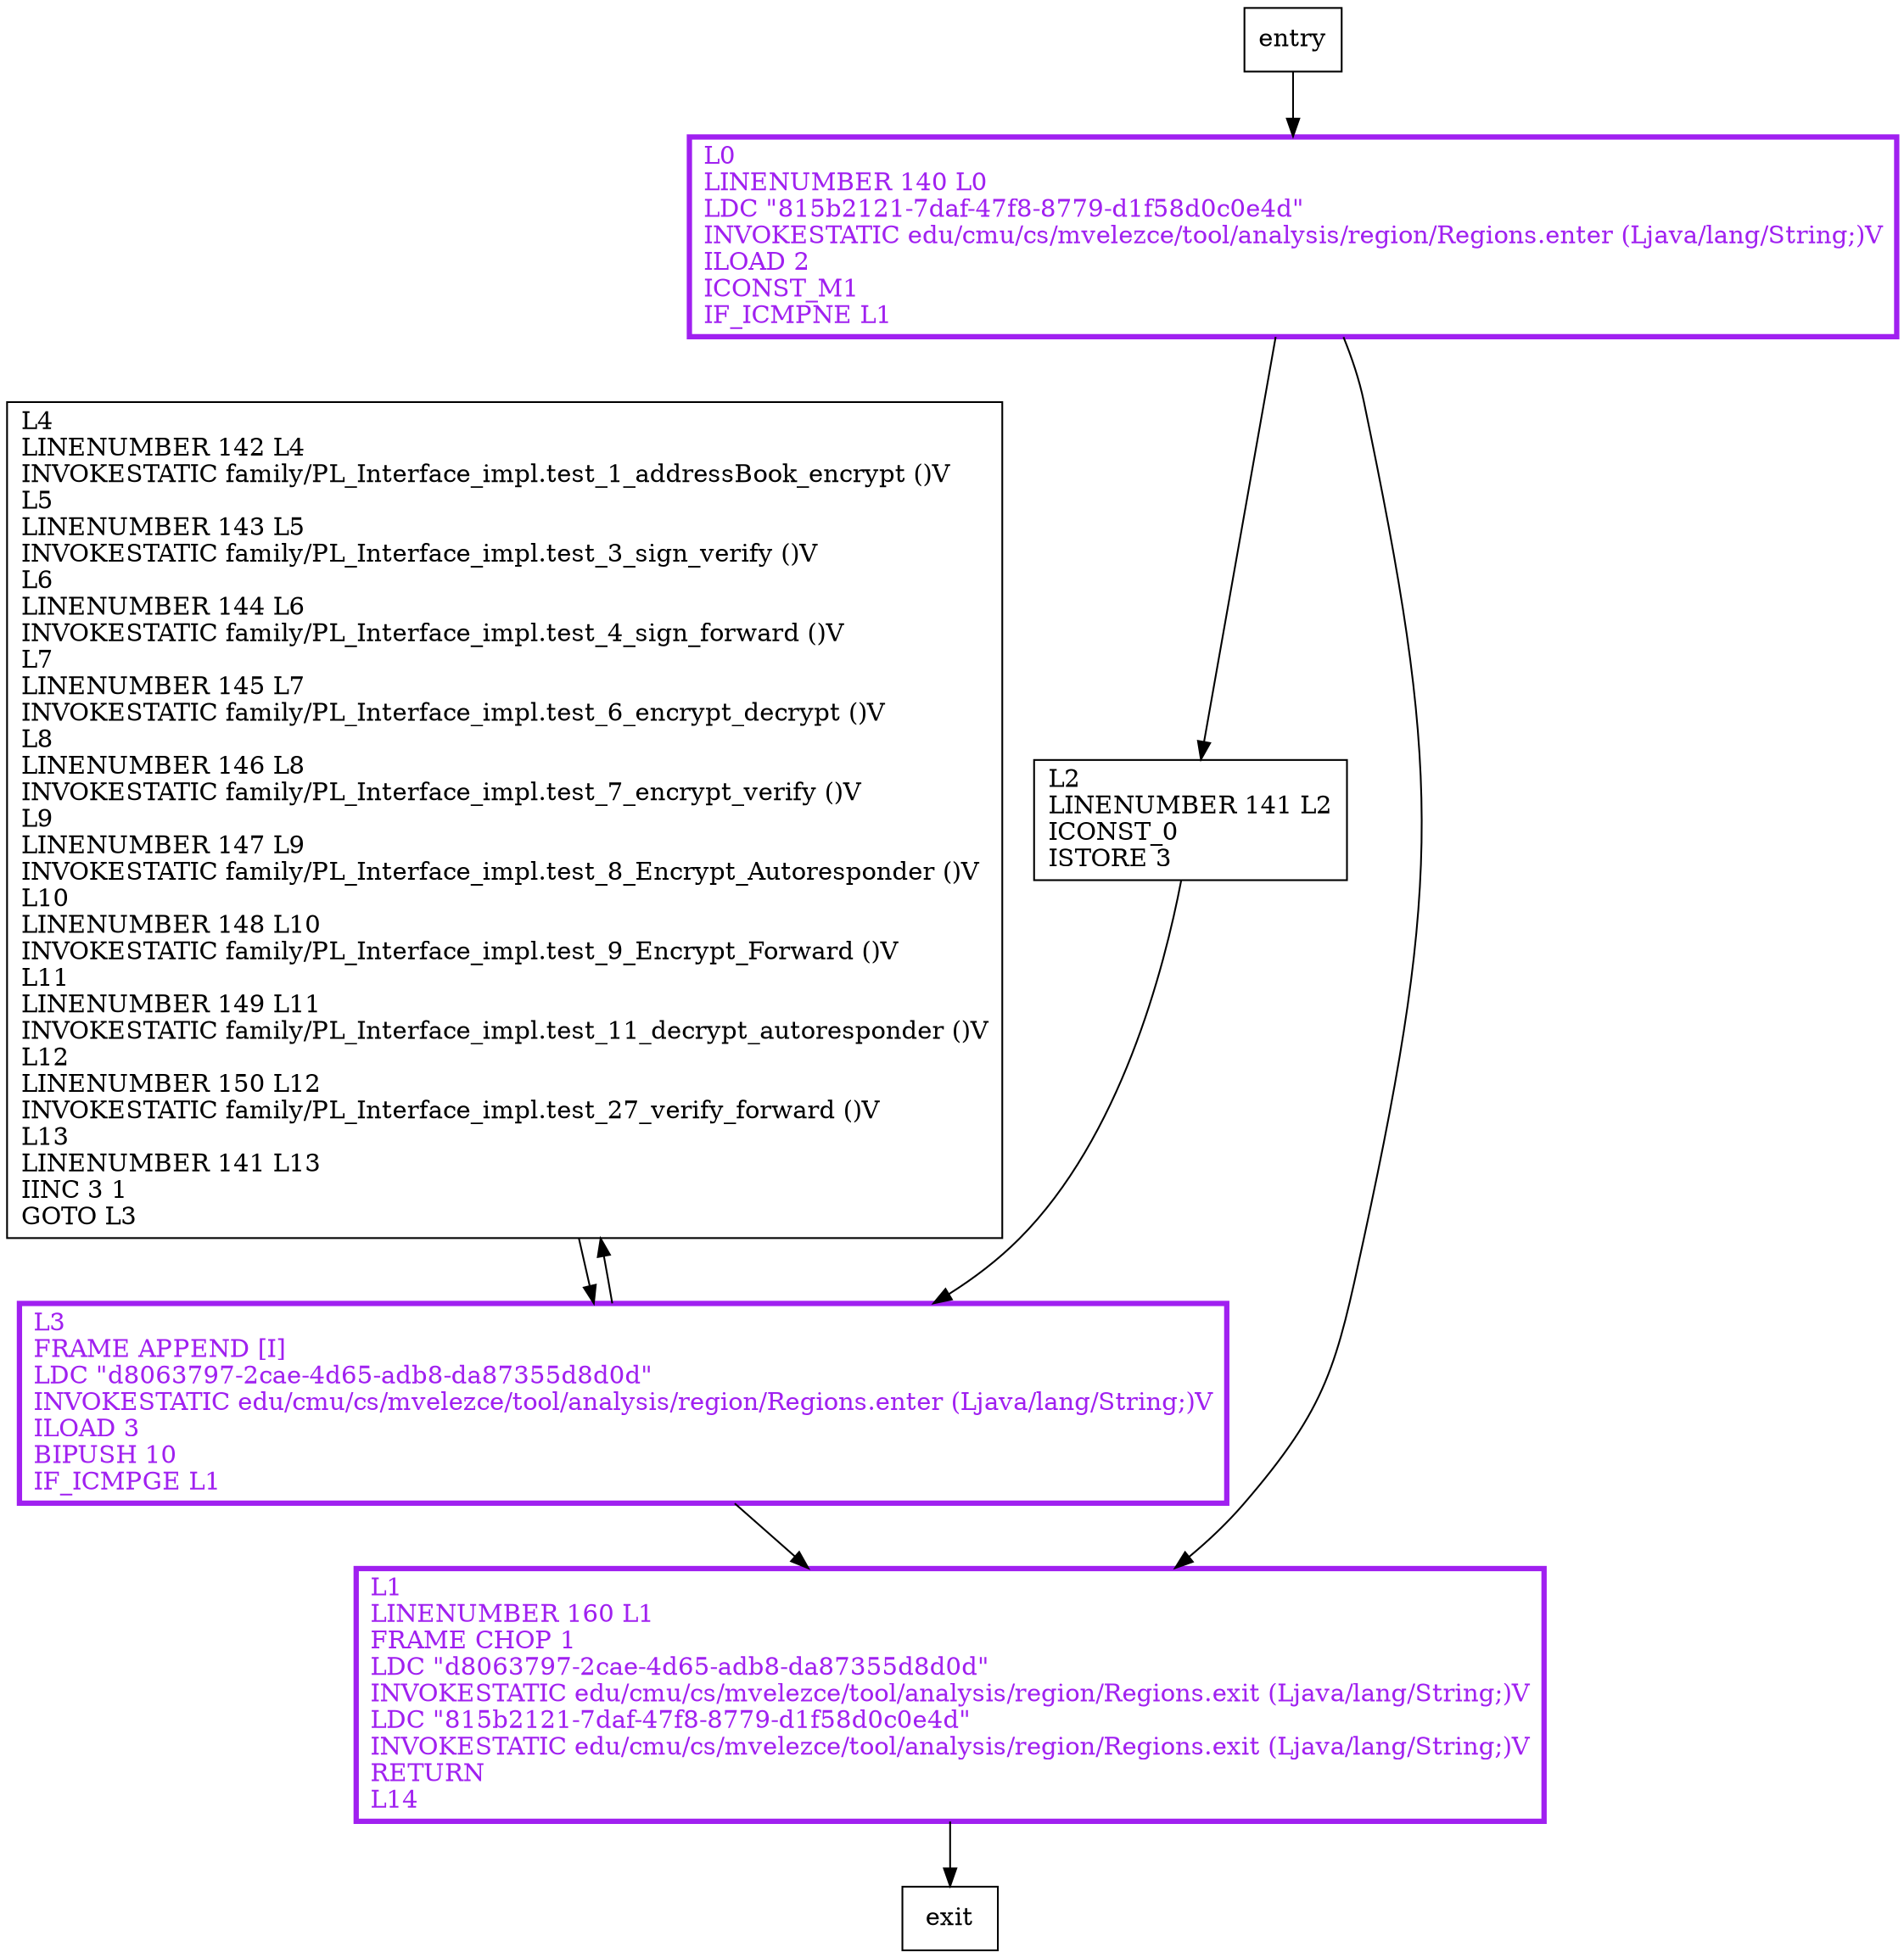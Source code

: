 digraph start {
node [shape=record];
1692965810 [label="L4\lLINENUMBER 142 L4\lINVOKESTATIC family/PL_Interface_impl.test_1_addressBook_encrypt ()V\lL5\lLINENUMBER 143 L5\lINVOKESTATIC family/PL_Interface_impl.test_3_sign_verify ()V\lL6\lLINENUMBER 144 L6\lINVOKESTATIC family/PL_Interface_impl.test_4_sign_forward ()V\lL7\lLINENUMBER 145 L7\lINVOKESTATIC family/PL_Interface_impl.test_6_encrypt_decrypt ()V\lL8\lLINENUMBER 146 L8\lINVOKESTATIC family/PL_Interface_impl.test_7_encrypt_verify ()V\lL9\lLINENUMBER 147 L9\lINVOKESTATIC family/PL_Interface_impl.test_8_Encrypt_Autoresponder ()V\lL10\lLINENUMBER 148 L10\lINVOKESTATIC family/PL_Interface_impl.test_9_Encrypt_Forward ()V\lL11\lLINENUMBER 149 L11\lINVOKESTATIC family/PL_Interface_impl.test_11_decrypt_autoresponder ()V\lL12\lLINENUMBER 150 L12\lINVOKESTATIC family/PL_Interface_impl.test_27_verify_forward ()V\lL13\lLINENUMBER 141 L13\lIINC 3 1\lGOTO L3\l"];
368968205 [label="L3\lFRAME APPEND [I]\lLDC \"d8063797-2cae-4d65-adb8-da87355d8d0d\"\lINVOKESTATIC edu/cmu/cs/mvelezce/tool/analysis/region/Regions.enter (Ljava/lang/String;)V\lILOAD 3\lBIPUSH 10\lIF_ICMPGE L1\l"];
588565911 [label="L1\lLINENUMBER 160 L1\lFRAME CHOP 1\lLDC \"d8063797-2cae-4d65-adb8-da87355d8d0d\"\lINVOKESTATIC edu/cmu/cs/mvelezce/tool/analysis/region/Regions.exit (Ljava/lang/String;)V\lLDC \"815b2121-7daf-47f8-8779-d1f58d0c0e4d\"\lINVOKESTATIC edu/cmu/cs/mvelezce/tool/analysis/region/Regions.exit (Ljava/lang/String;)V\lRETURN\lL14\l"];
1526030912 [label="L0\lLINENUMBER 140 L0\lLDC \"815b2121-7daf-47f8-8779-d1f58d0c0e4d\"\lINVOKESTATIC edu/cmu/cs/mvelezce/tool/analysis/region/Regions.enter (Ljava/lang/String;)V\lILOAD 2\lICONST_M1\lIF_ICMPNE L1\l"];
1373367666 [label="L2\lLINENUMBER 141 L2\lICONST_0\lISTORE 3\l"];
entry;
exit;
entry -> 1526030912;
1692965810 -> 368968205;
368968205 -> 1692965810;
368968205 -> 588565911;
588565911 -> exit;
1526030912 -> 588565911;
1526030912 -> 1373367666;
1373367666 -> 368968205;
368968205[fontcolor="purple", penwidth=3, color="purple"];
588565911[fontcolor="purple", penwidth=3, color="purple"];
1526030912[fontcolor="purple", penwidth=3, color="purple"];
}
